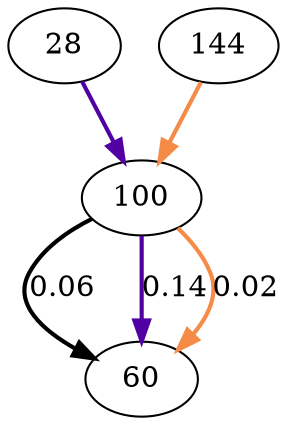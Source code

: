 digraph  {
28;
100;
60;
144;
28 -> 100  [color="#5101a3", key=0, penwidth=2];
100 -> 60  [color=black, key=0, label="0.06", penwidth=2];
100 -> 60  [color="#5101a3", key=1, label="0.14", penwidth=2];
100 -> 60  [color="#f58b47", key=2, label="0.02", penwidth=2];
144 -> 100  [color="#f58b47", key=0, penwidth=2];
}
